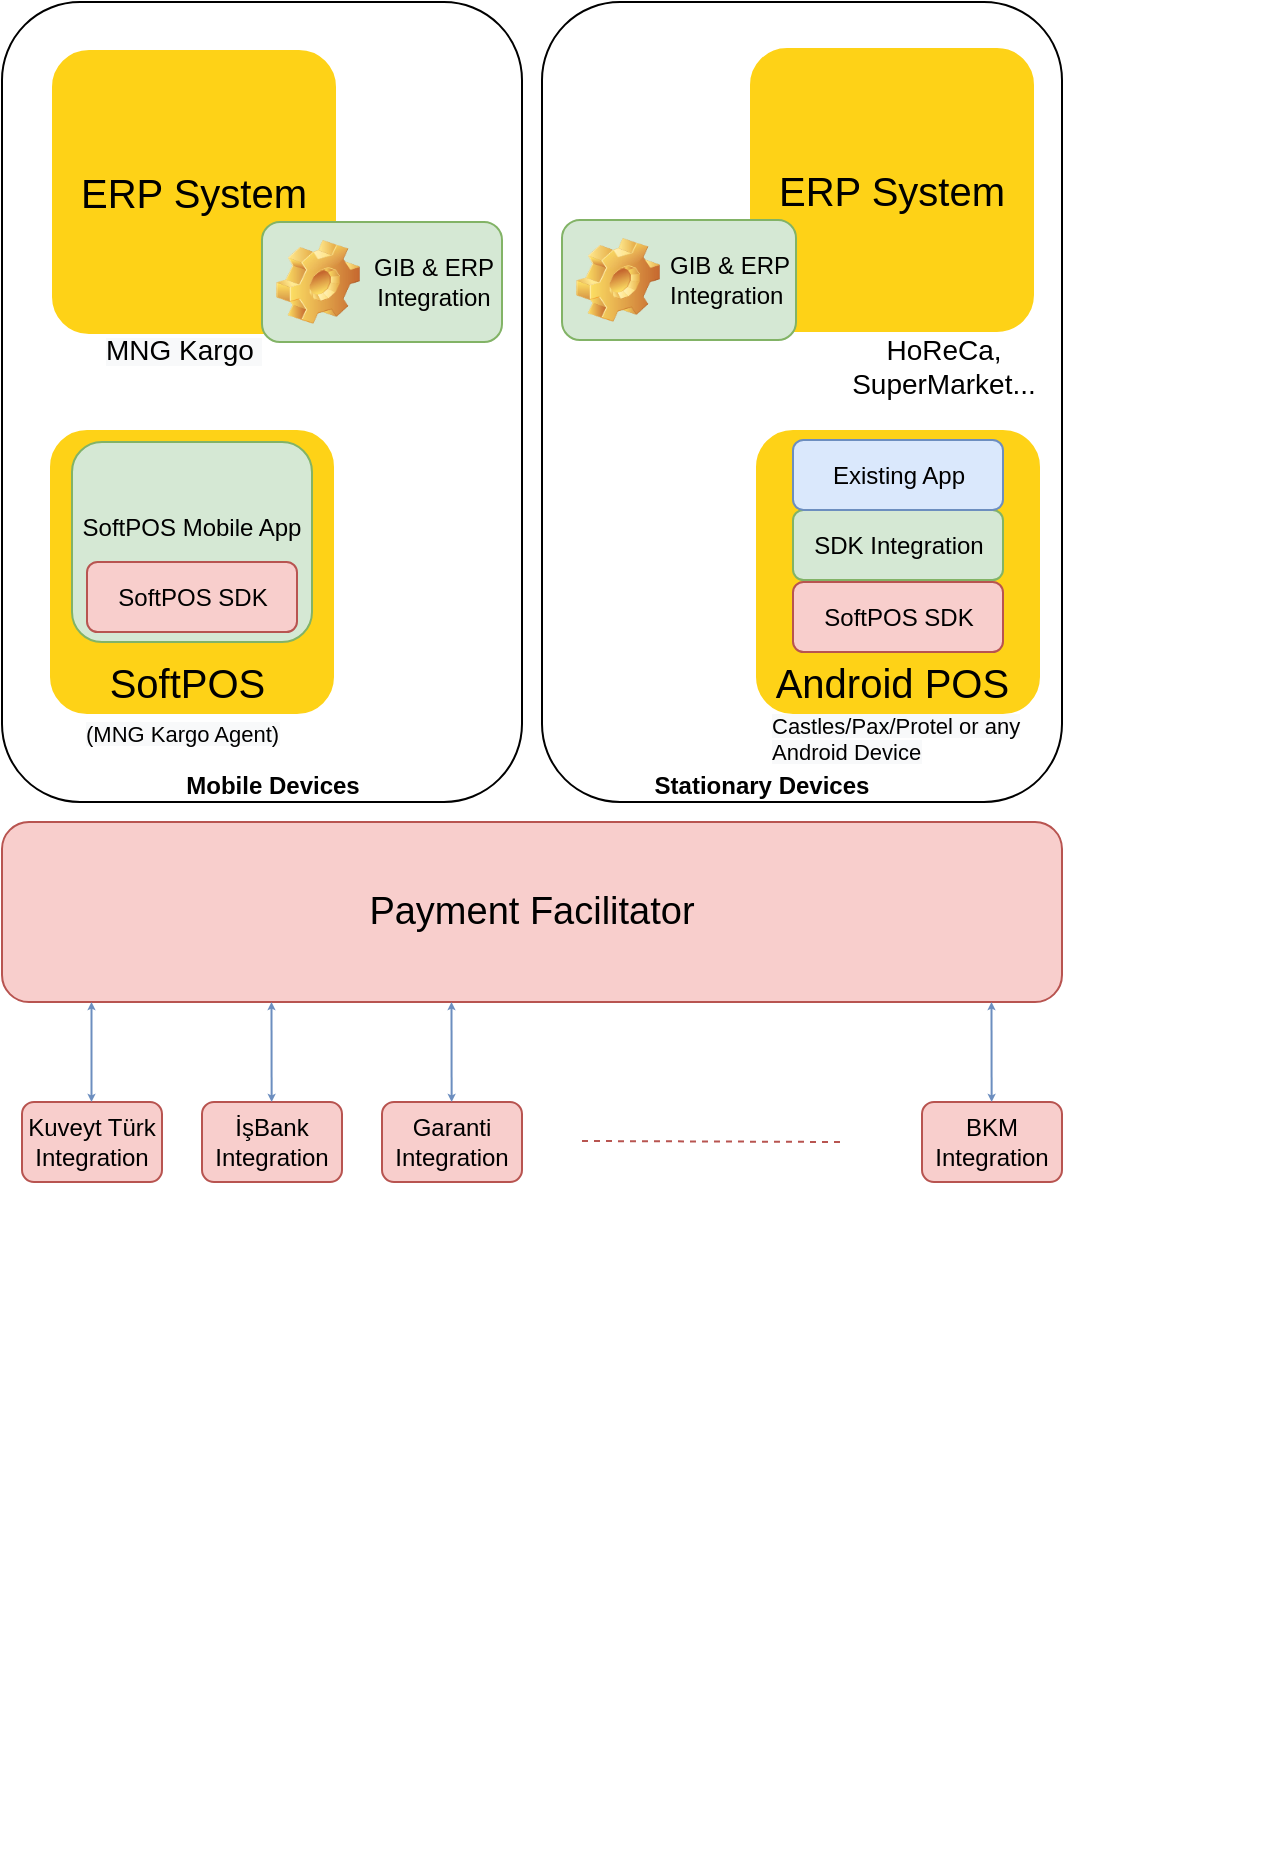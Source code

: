 <mxfile version="13.5.9" type="github">
  <diagram name="Page-1" id="12e1b939-464a-85fe-373e-61e167be1490">
    <mxGraphModel dx="782" dy="515" grid="1" gridSize="10" guides="1" tooltips="1" connect="1" arrows="1" fold="1" page="1" pageScale="1.5" pageWidth="1169" pageHeight="826" background="#ffffff" math="0" shadow="0">
      <root>
        <mxCell id="0" />
        <mxCell id="1" parent="0" />
        <mxCell id="deuajbwWMbh2x0gzHQ-c-66" value="" style="rounded=1;whiteSpace=wrap;html=1;fillColor=none;gradientColor=none;" vertex="1" parent="1">
          <mxGeometry x="530" y="190" width="260" height="400" as="geometry" />
        </mxCell>
        <mxCell id="deuajbwWMbh2x0gzHQ-c-65" value="" style="rounded=1;whiteSpace=wrap;html=1;fillColor=none;gradientColor=none;" vertex="1" parent="1">
          <mxGeometry x="260" y="190" width="260" height="400" as="geometry" />
        </mxCell>
        <mxCell id="deuajbwWMbh2x0gzHQ-c-62" value="ERP System" style="whiteSpace=wrap;html=1;rounded=1;shadow=0;strokeWidth=8;fontSize=20;align=center;fillColor=#FED217;strokeColor=#FFFFFF;" vertex="1" parent="1">
          <mxGeometry x="630" y="209" width="150" height="150" as="geometry" />
        </mxCell>
        <mxCell id="60da8b9f42644d3a-2" value="ERP System" style="whiteSpace=wrap;html=1;rounded=1;shadow=0;strokeWidth=8;fontSize=20;align=center;fillColor=#FED217;strokeColor=#FFFFFF;" parent="1" vertex="1">
          <mxGeometry x="281" y="210" width="150" height="150" as="geometry" />
        </mxCell>
        <mxCell id="60da8b9f42644d3a-19" value="Forms&lt;div&gt;Calls-to-Action&lt;/div&gt;&lt;div&gt;Landing Pages&lt;/div&gt;" style="text;html=1;strokeColor=none;fillColor=none;align=center;verticalAlign=middle;whiteSpace=wrap;rounded=0;shadow=0;fontSize=14;fontColor=#FFFFFF;" parent="1" vertex="1">
          <mxGeometry x="610" y="1030" width="280" height="90" as="geometry" />
        </mxCell>
        <mxCell id="deuajbwWMbh2x0gzHQ-c-1" value="" style="whiteSpace=wrap;html=1;rounded=1;shadow=0;strokeWidth=8;fontSize=20;align=center;fillColor=#FED217;strokeColor=#FFFFFF;" vertex="1" parent="1">
          <mxGeometry x="280" y="400" width="150" height="150" as="geometry" />
        </mxCell>
        <mxCell id="deuajbwWMbh2x0gzHQ-c-3" value="&lt;font style=&quot;font-size: 20px&quot;&gt;SoftPOS&amp;nbsp;&lt;/font&gt;" style="text;html=1;strokeColor=none;fillColor=none;align=center;verticalAlign=middle;whiteSpace=wrap;rounded=0;" vertex="1" parent="1">
          <mxGeometry x="337.5" y="520" width="35" height="20" as="geometry" />
        </mxCell>
        <mxCell id="deuajbwWMbh2x0gzHQ-c-4" value="SoftPOS Mobile App&lt;br&gt;&lt;br&gt;" style="rounded=1;whiteSpace=wrap;html=1;fillColor=#d5e8d4;strokeColor=#82b366;" vertex="1" parent="1">
          <mxGeometry x="295" y="410" width="120" height="100" as="geometry" />
        </mxCell>
        <mxCell id="deuajbwWMbh2x0gzHQ-c-5" value="SoftPOS SDK" style="rounded=1;whiteSpace=wrap;html=1;fillColor=#f8cecc;strokeColor=#b85450;" vertex="1" parent="1">
          <mxGeometry x="302.5" y="470" width="105" height="35" as="geometry" />
        </mxCell>
        <mxCell id="deuajbwWMbh2x0gzHQ-c-10" value="&lt;font style=&quot;font-size: 19px&quot;&gt;Payment Facilitator&lt;/font&gt;" style="rounded=1;whiteSpace=wrap;html=1;fillColor=#f8cecc;strokeColor=#b85450;" vertex="1" parent="1">
          <mxGeometry x="260" y="600" width="530" height="90" as="geometry" />
        </mxCell>
        <mxCell id="deuajbwWMbh2x0gzHQ-c-11" value="&lt;span style=&quot;color: rgb(0 , 0 , 0) ; font-family: &amp;#34;helvetica&amp;#34; ; font-style: normal ; font-weight: 400 ; letter-spacing: normal ; text-align: center ; text-indent: 0px ; text-transform: none ; word-spacing: 0px ; background-color: rgb(248 , 249 , 250) ; display: inline ; float: none&quot;&gt;&lt;font style=&quot;font-size: 14px&quot;&gt;MNG Kargo&amp;nbsp;&lt;br&gt;&lt;br&gt;&lt;/font&gt;&lt;/span&gt;" style="text;whiteSpace=wrap;html=1;" vertex="1" parent="1">
          <mxGeometry x="310" y="349" width="140" height="30" as="geometry" />
        </mxCell>
        <mxCell id="deuajbwWMbh2x0gzHQ-c-12" value="&lt;span style=&quot;color: rgb(0, 0, 0); font-family: helvetica; font-style: normal; font-weight: 400; letter-spacing: normal; text-align: center; text-indent: 0px; text-transform: none; word-spacing: 0px; background-color: rgb(248, 249, 250); display: inline; float: none; font-size: 11px;&quot;&gt;&lt;font style=&quot;font-size: 11px;&quot;&gt;(MNG Kargo Agent)&lt;/font&gt;&lt;/span&gt;" style="text;whiteSpace=wrap;html=1;fontSize=11;" vertex="1" parent="1">
          <mxGeometry x="300" y="543" width="140" height="30" as="geometry" />
        </mxCell>
        <mxCell id="deuajbwWMbh2x0gzHQ-c-13" value="Kuveyt Türk Integration" style="rounded=1;whiteSpace=wrap;html=1;fillColor=#f8cecc;strokeColor=#b85450;" vertex="1" parent="1">
          <mxGeometry x="270" y="740" width="70" height="40" as="geometry" />
        </mxCell>
        <mxCell id="deuajbwWMbh2x0gzHQ-c-14" value="İşBank Integration" style="rounded=1;whiteSpace=wrap;html=1;fillColor=#f8cecc;strokeColor=#b85450;" vertex="1" parent="1">
          <mxGeometry x="360" y="740" width="70" height="40" as="geometry" />
        </mxCell>
        <mxCell id="deuajbwWMbh2x0gzHQ-c-15" value="Garanti Integration" style="rounded=1;whiteSpace=wrap;html=1;fillColor=#f8cecc;strokeColor=#b85450;" vertex="1" parent="1">
          <mxGeometry x="450" y="740" width="70" height="40" as="geometry" />
        </mxCell>
        <mxCell id="deuajbwWMbh2x0gzHQ-c-16" value="" style="endArrow=none;dashed=1;html=1;fillColor=#f8cecc;strokeColor=#b85450;" edge="1" parent="1">
          <mxGeometry width="50" height="50" relative="1" as="geometry">
            <mxPoint x="550" y="759.5" as="sourcePoint" />
            <mxPoint x="680" y="760" as="targetPoint" />
          </mxGeometry>
        </mxCell>
        <mxCell id="deuajbwWMbh2x0gzHQ-c-22" value="BKM Integration" style="rounded=1;whiteSpace=wrap;html=1;fillColor=#f8cecc;strokeColor=#b85450;" vertex="1" parent="1">
          <mxGeometry x="720" y="740" width="70" height="40" as="geometry" />
        </mxCell>
        <mxCell id="deuajbwWMbh2x0gzHQ-c-25" value="&lt;span style=&quot;font-weight: normal&quot;&gt;&lt;font style=&quot;font-size: 12px&quot;&gt;GIB &amp;amp; ERP Integration&lt;/font&gt;&lt;/span&gt;" style="label;whiteSpace=wrap;html=1;image=img/clipart/Gear_128x128.png;fillColor=#d5e8d4;strokeColor=#82b366;" vertex="1" parent="1">
          <mxGeometry x="540" y="299" width="117" height="60" as="geometry" />
        </mxCell>
        <mxCell id="deuajbwWMbh2x0gzHQ-c-26" value="" style="endArrow=none;html=1;exitX=0.5;exitY=0;exitDx=0;exitDy=0;entryX=0.069;entryY=1.006;entryDx=0;entryDy=0;entryPerimeter=0;strokeColor=none;" edge="1" parent="1" source="deuajbwWMbh2x0gzHQ-c-13" target="deuajbwWMbh2x0gzHQ-c-10">
          <mxGeometry width="50" height="50" relative="1" as="geometry">
            <mxPoint x="312.5" y="720" as="sourcePoint" />
            <mxPoint x="308" y="695" as="targetPoint" />
          </mxGeometry>
        </mxCell>
        <mxCell id="deuajbwWMbh2x0gzHQ-c-28" value="" style="endArrow=classic;startArrow=classic;html=1;startSize=1;endSize=1;jumpSize=2;fillColor=#dae8fc;strokeColor=#6c8ebf;" edge="1" parent="1">
          <mxGeometry width="50" height="50" relative="1" as="geometry">
            <mxPoint x="304.75" y="740" as="sourcePoint" />
            <mxPoint x="304.75" y="690" as="targetPoint" />
          </mxGeometry>
        </mxCell>
        <mxCell id="deuajbwWMbh2x0gzHQ-c-29" value="" style="endArrow=classic;startArrow=classic;html=1;entryX=0.058;entryY=1;entryDx=0;entryDy=0;entryPerimeter=0;startSize=1;endSize=1;jumpSize=2;fillColor=#dae8fc;strokeColor=#6c8ebf;" edge="1" parent="1">
          <mxGeometry width="50" height="50" relative="1" as="geometry">
            <mxPoint x="394.82" y="740" as="sourcePoint" />
            <mxPoint x="394.748" y="690" as="targetPoint" />
          </mxGeometry>
        </mxCell>
        <mxCell id="deuajbwWMbh2x0gzHQ-c-30" value="" style="endArrow=classic;startArrow=classic;html=1;entryX=0.058;entryY=1;entryDx=0;entryDy=0;entryPerimeter=0;startSize=1;endSize=1;jumpSize=2;fillColor=#dae8fc;strokeColor=#6c8ebf;" edge="1" parent="1">
          <mxGeometry width="50" height="50" relative="1" as="geometry">
            <mxPoint x="484.82" y="740" as="sourcePoint" />
            <mxPoint x="484.748" y="690" as="targetPoint" />
          </mxGeometry>
        </mxCell>
        <mxCell id="deuajbwWMbh2x0gzHQ-c-31" value="" style="endArrow=classic;startArrow=classic;html=1;entryX=0.058;entryY=1;entryDx=0;entryDy=0;entryPerimeter=0;startSize=1;endSize=1;jumpSize=2;fillColor=#dae8fc;strokeColor=#6c8ebf;" edge="1" parent="1">
          <mxGeometry width="50" height="50" relative="1" as="geometry">
            <mxPoint x="754.82" y="740" as="sourcePoint" />
            <mxPoint x="754.748" y="690" as="targetPoint" />
          </mxGeometry>
        </mxCell>
        <mxCell id="deuajbwWMbh2x0gzHQ-c-57" value="" style="whiteSpace=wrap;html=1;rounded=1;shadow=0;strokeWidth=8;fontSize=20;align=center;fillColor=#FED217;strokeColor=#FFFFFF;" vertex="1" parent="1">
          <mxGeometry x="633" y="400" width="150" height="150" as="geometry" />
        </mxCell>
        <mxCell id="deuajbwWMbh2x0gzHQ-c-58" value="&lt;span style=&quot;color: rgb(0, 0, 0); font-family: helvetica; font-style: normal; font-weight: 400; letter-spacing: normal; text-align: center; text-indent: 0px; text-transform: none; word-spacing: 0px; background-color: rgb(248, 249, 250); display: inline; float: none; font-size: 11px;&quot;&gt;&lt;font style=&quot;font-size: 11px;&quot;&gt;Castles/Pax/Protel or any Android Device&lt;/font&gt;&lt;/span&gt;" style="text;whiteSpace=wrap;html=1;fontSize=11;" vertex="1" parent="1">
          <mxGeometry x="643" y="539" width="140" height="30" as="geometry" />
        </mxCell>
        <mxCell id="deuajbwWMbh2x0gzHQ-c-59" value="&lt;font style=&quot;font-size: 20px&quot;&gt;Android POS&amp;nbsp;&lt;/font&gt;" style="text;html=1;strokeColor=none;fillColor=none;align=center;verticalAlign=middle;whiteSpace=wrap;rounded=0;" vertex="1" parent="1">
          <mxGeometry x="643" y="520" width="130" height="20" as="geometry" />
        </mxCell>
        <mxCell id="deuajbwWMbh2x0gzHQ-c-60" value="SoftPOS SDK" style="rounded=1;whiteSpace=wrap;html=1;fillColor=#f8cecc;strokeColor=#b85450;" vertex="1" parent="1">
          <mxGeometry x="655.5" y="480" width="105" height="35" as="geometry" />
        </mxCell>
        <mxCell id="deuajbwWMbh2x0gzHQ-c-61" value="SDK Integration" style="rounded=1;whiteSpace=wrap;html=1;fillColor=#d5e8d4;strokeColor=#82b366;" vertex="1" parent="1">
          <mxGeometry x="655.5" y="444" width="105" height="35" as="geometry" />
        </mxCell>
        <mxCell id="deuajbwWMbh2x0gzHQ-c-63" value="&lt;div style=&quot;text-align: center&quot;&gt;&lt;font face=&quot;helvetica&quot;&gt;&lt;span style=&quot;font-size: 14px&quot;&gt;HoReCa, SuperMarket...&lt;/span&gt;&lt;/font&gt;&lt;/div&gt;" style="text;whiteSpace=wrap;html=1;" vertex="1" parent="1">
          <mxGeometry x="660" y="349" width="140" height="30" as="geometry" />
        </mxCell>
        <mxCell id="deuajbwWMbh2x0gzHQ-c-64" value="&lt;span style=&quot;font-weight: normal&quot;&gt;&lt;font style=&quot;font-size: 12px&quot;&gt;GIB &amp;amp; ERP Integration&lt;/font&gt;&lt;/span&gt;" style="label;whiteSpace=wrap;html=1;image=img/clipart/Gear_128x128.png;fillColor=#d5e8d4;strokeColor=#82b366;align=center;" vertex="1" parent="1">
          <mxGeometry x="390" y="300" width="120" height="60" as="geometry" />
        </mxCell>
        <mxCell id="deuajbwWMbh2x0gzHQ-c-67" value="Existing App" style="rounded=1;whiteSpace=wrap;html=1;fillColor=#dae8fc;strokeColor=#6c8ebf;" vertex="1" parent="1">
          <mxGeometry x="655.5" y="409" width="105" height="35" as="geometry" />
        </mxCell>
        <mxCell id="deuajbwWMbh2x0gzHQ-c-68" value="Stationary Devices" style="text;html=1;strokeColor=none;fillColor=none;align=center;verticalAlign=middle;whiteSpace=wrap;rounded=0;fontStyle=1" vertex="1" parent="1">
          <mxGeometry x="570" y="572" width="140" height="20" as="geometry" />
        </mxCell>
        <mxCell id="deuajbwWMbh2x0gzHQ-c-69" value="Mobile Devices" style="text;html=1;strokeColor=none;fillColor=none;align=center;verticalAlign=middle;whiteSpace=wrap;rounded=0;fontStyle=1" vertex="1" parent="1">
          <mxGeometry x="347.5" y="572" width="95" height="20" as="geometry" />
        </mxCell>
      </root>
    </mxGraphModel>
  </diagram>
</mxfile>
